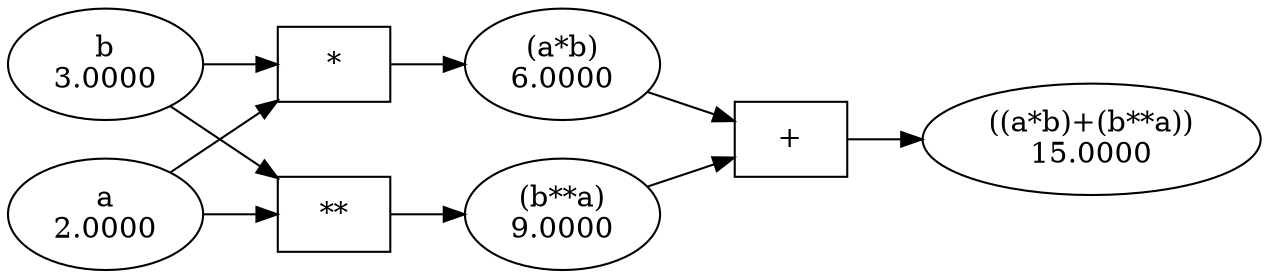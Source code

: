digraph {
	graph [rankdir=LR]
	124074411691520 [label="(a*b)
6.0000" shape=ellipse]
	"124074411691520*" [label="*" shape=box]
	"124074411691520*" -> 124074411691520
	124075325271088 [label="b
3.0000" shape=ellipse]
	124074411923104 [label="(b**a)
9.0000" shape=ellipse]
	"124074411923104**" [label="**" shape=box]
	"124074411923104**" -> 124074411923104
	124074411924256 [label="((a*b)+(b**a))
15.0000" shape=ellipse]
	"124074411924256+" [label="+" shape=box]
	"124074411924256+" -> 124074411924256
	124075325270944 [label="a
2.0000" shape=ellipse]
	124075325270944 -> "124074411691520*"
	124075325270944 -> "124074411923104**"
	124074411923104 -> "124074411924256+"
	124075325271088 -> "124074411691520*"
	124075325271088 -> "124074411923104**"
	124074411691520 -> "124074411924256+"
}
